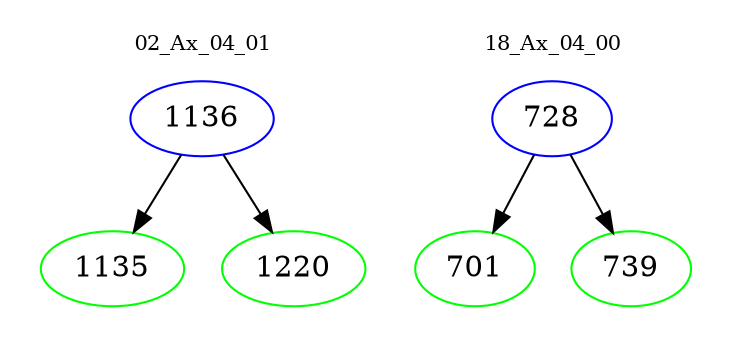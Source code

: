 digraph{
subgraph cluster_0 {
color = white
label = "02_Ax_04_01";
fontsize=10;
T0_1136 [label="1136", color="blue"]
T0_1136 -> T0_1135 [color="black"]
T0_1135 [label="1135", color="green"]
T0_1136 -> T0_1220 [color="black"]
T0_1220 [label="1220", color="green"]
}
subgraph cluster_1 {
color = white
label = "18_Ax_04_00";
fontsize=10;
T1_728 [label="728", color="blue"]
T1_728 -> T1_701 [color="black"]
T1_701 [label="701", color="green"]
T1_728 -> T1_739 [color="black"]
T1_739 [label="739", color="green"]
}
}
